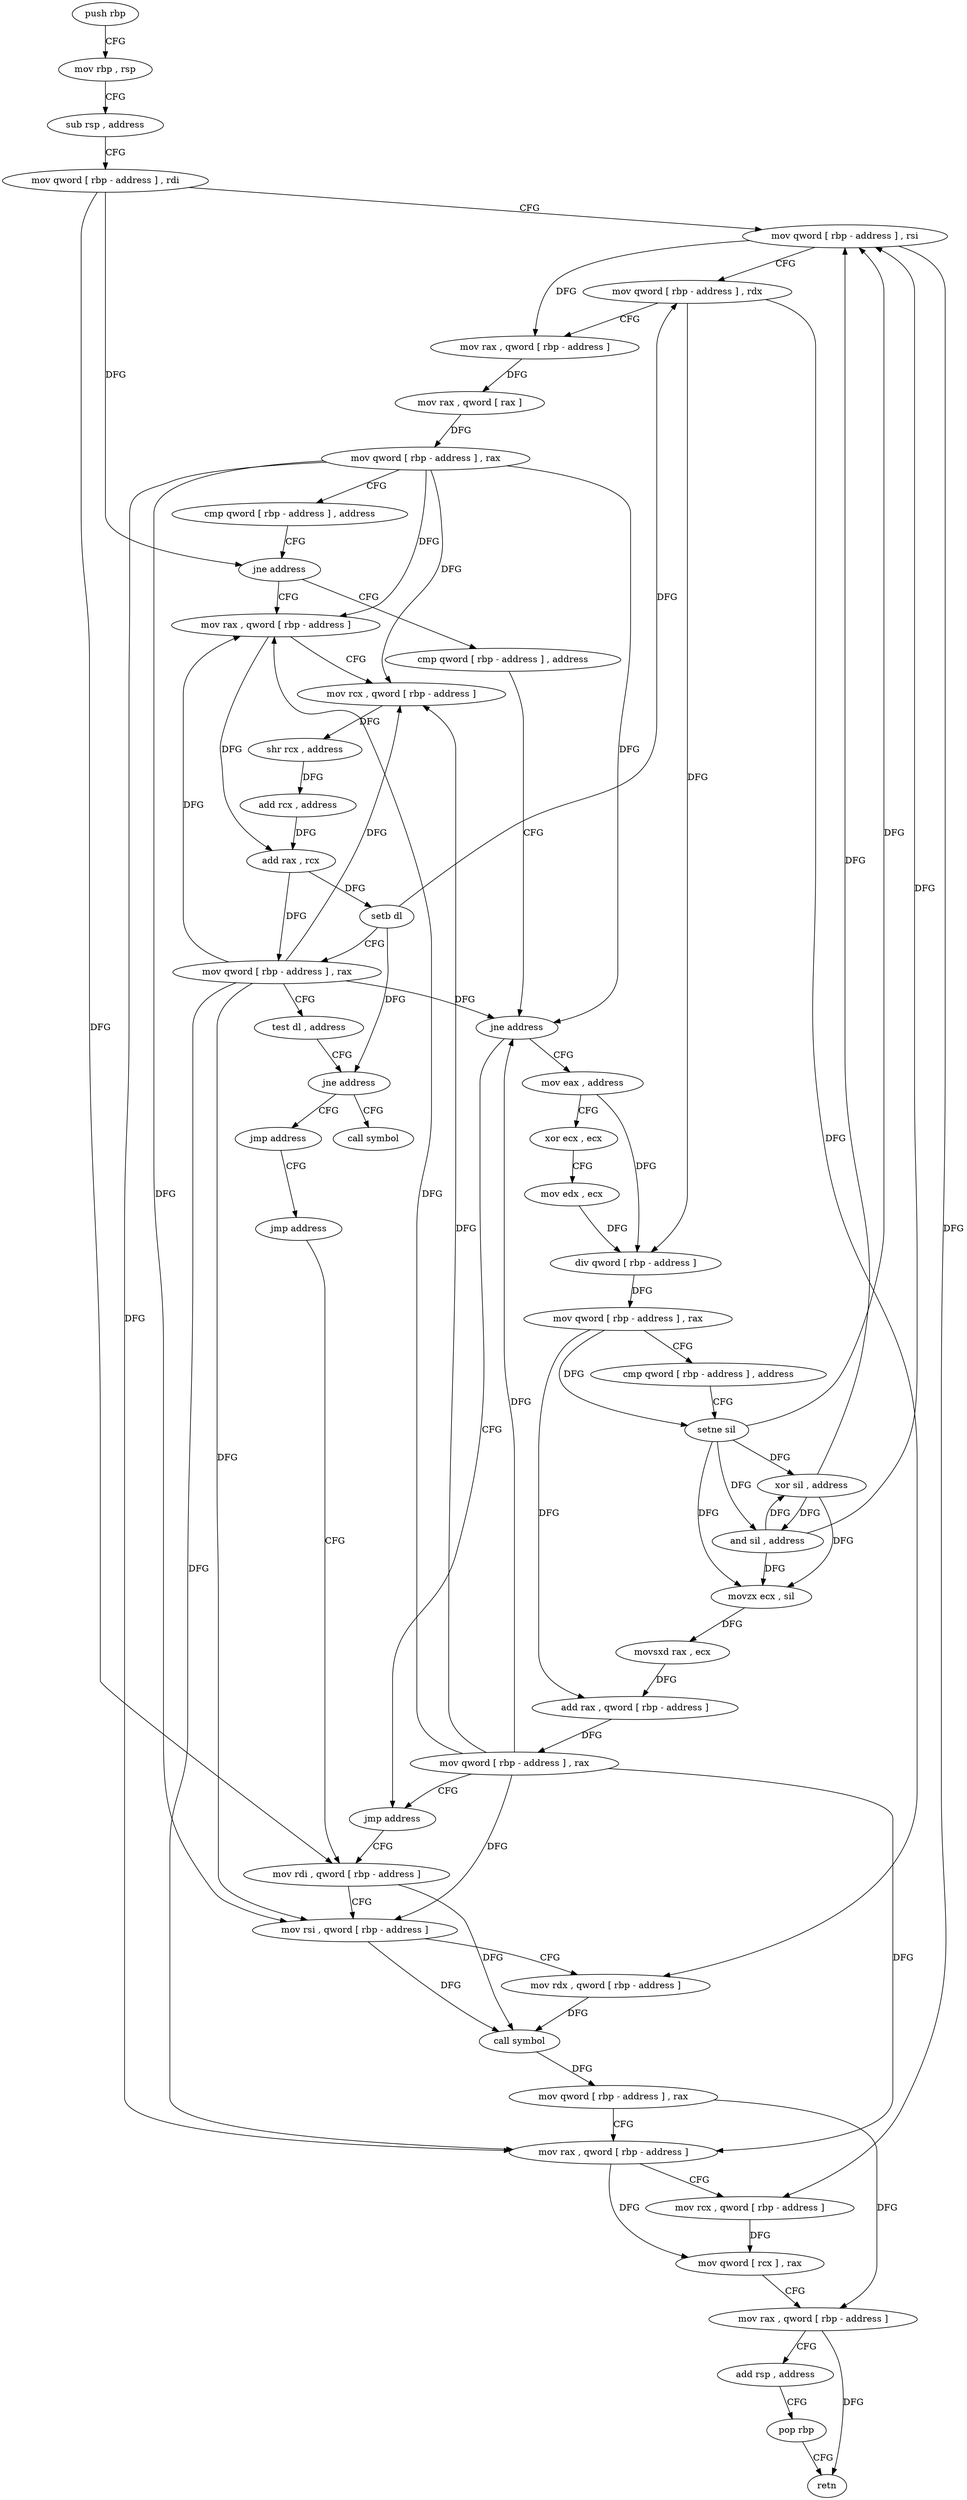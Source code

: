 digraph "func" {
"4226272" [label = "push rbp" ]
"4226273" [label = "mov rbp , rsp" ]
"4226276" [label = "sub rsp , address" ]
"4226280" [label = "mov qword [ rbp - address ] , rdi" ]
"4226284" [label = "mov qword [ rbp - address ] , rsi" ]
"4226288" [label = "mov qword [ rbp - address ] , rdx" ]
"4226292" [label = "mov rax , qword [ rbp - address ]" ]
"4226296" [label = "mov rax , qword [ rax ]" ]
"4226299" [label = "mov qword [ rbp - address ] , rax" ]
"4226303" [label = "cmp qword [ rbp - address ] , address" ]
"4226308" [label = "jne address" ]
"4226379" [label = "mov rax , qword [ rbp - address ]" ]
"4226314" [label = "cmp qword [ rbp - address ] , address" ]
"4226383" [label = "mov rcx , qword [ rbp - address ]" ]
"4226387" [label = "shr rcx , address" ]
"4226391" [label = "add rcx , address" ]
"4226398" [label = "add rax , rcx" ]
"4226401" [label = "setb dl" ]
"4226404" [label = "mov qword [ rbp - address ] , rax" ]
"4226408" [label = "test dl , address" ]
"4226411" [label = "jne address" ]
"4226422" [label = "call symbol" ]
"4226417" [label = "jmp address" ]
"4226319" [label = "jne address" ]
"4226374" [label = "jmp address" ]
"4226325" [label = "mov eax , address" ]
"4226427" [label = "jmp address" ]
"4226432" [label = "mov rdi , qword [ rbp - address ]" ]
"4226330" [label = "xor ecx , ecx" ]
"4226332" [label = "mov edx , ecx" ]
"4226334" [label = "div qword [ rbp - address ]" ]
"4226338" [label = "mov qword [ rbp - address ] , rax" ]
"4226342" [label = "cmp qword [ rbp - address ] , address" ]
"4226347" [label = "setne sil" ]
"4226351" [label = "xor sil , address" ]
"4226355" [label = "and sil , address" ]
"4226359" [label = "movzx ecx , sil" ]
"4226363" [label = "movsxd rax , ecx" ]
"4226366" [label = "add rax , qword [ rbp - address ]" ]
"4226370" [label = "mov qword [ rbp - address ] , rax" ]
"4226436" [label = "mov rsi , qword [ rbp - address ]" ]
"4226440" [label = "mov rdx , qword [ rbp - address ]" ]
"4226444" [label = "call symbol" ]
"4226449" [label = "mov qword [ rbp - address ] , rax" ]
"4226453" [label = "mov rax , qword [ rbp - address ]" ]
"4226457" [label = "mov rcx , qword [ rbp - address ]" ]
"4226461" [label = "mov qword [ rcx ] , rax" ]
"4226464" [label = "mov rax , qword [ rbp - address ]" ]
"4226468" [label = "add rsp , address" ]
"4226472" [label = "pop rbp" ]
"4226473" [label = "retn" ]
"4226272" -> "4226273" [ label = "CFG" ]
"4226273" -> "4226276" [ label = "CFG" ]
"4226276" -> "4226280" [ label = "CFG" ]
"4226280" -> "4226284" [ label = "CFG" ]
"4226280" -> "4226308" [ label = "DFG" ]
"4226280" -> "4226432" [ label = "DFG" ]
"4226284" -> "4226288" [ label = "CFG" ]
"4226284" -> "4226292" [ label = "DFG" ]
"4226284" -> "4226457" [ label = "DFG" ]
"4226288" -> "4226292" [ label = "CFG" ]
"4226288" -> "4226334" [ label = "DFG" ]
"4226288" -> "4226440" [ label = "DFG" ]
"4226292" -> "4226296" [ label = "DFG" ]
"4226296" -> "4226299" [ label = "DFG" ]
"4226299" -> "4226303" [ label = "CFG" ]
"4226299" -> "4226379" [ label = "DFG" ]
"4226299" -> "4226383" [ label = "DFG" ]
"4226299" -> "4226319" [ label = "DFG" ]
"4226299" -> "4226436" [ label = "DFG" ]
"4226299" -> "4226453" [ label = "DFG" ]
"4226303" -> "4226308" [ label = "CFG" ]
"4226308" -> "4226379" [ label = "CFG" ]
"4226308" -> "4226314" [ label = "CFG" ]
"4226379" -> "4226383" [ label = "CFG" ]
"4226379" -> "4226398" [ label = "DFG" ]
"4226314" -> "4226319" [ label = "CFG" ]
"4226383" -> "4226387" [ label = "DFG" ]
"4226387" -> "4226391" [ label = "DFG" ]
"4226391" -> "4226398" [ label = "DFG" ]
"4226398" -> "4226401" [ label = "DFG" ]
"4226398" -> "4226404" [ label = "DFG" ]
"4226401" -> "4226404" [ label = "CFG" ]
"4226401" -> "4226288" [ label = "DFG" ]
"4226401" -> "4226411" [ label = "DFG" ]
"4226404" -> "4226408" [ label = "CFG" ]
"4226404" -> "4226379" [ label = "DFG" ]
"4226404" -> "4226383" [ label = "DFG" ]
"4226404" -> "4226319" [ label = "DFG" ]
"4226404" -> "4226436" [ label = "DFG" ]
"4226404" -> "4226453" [ label = "DFG" ]
"4226408" -> "4226411" [ label = "CFG" ]
"4226411" -> "4226422" [ label = "CFG" ]
"4226411" -> "4226417" [ label = "CFG" ]
"4226417" -> "4226427" [ label = "CFG" ]
"4226319" -> "4226374" [ label = "CFG" ]
"4226319" -> "4226325" [ label = "CFG" ]
"4226374" -> "4226432" [ label = "CFG" ]
"4226325" -> "4226330" [ label = "CFG" ]
"4226325" -> "4226334" [ label = "DFG" ]
"4226427" -> "4226432" [ label = "CFG" ]
"4226432" -> "4226436" [ label = "CFG" ]
"4226432" -> "4226444" [ label = "DFG" ]
"4226330" -> "4226332" [ label = "CFG" ]
"4226332" -> "4226334" [ label = "DFG" ]
"4226334" -> "4226338" [ label = "DFG" ]
"4226338" -> "4226342" [ label = "CFG" ]
"4226338" -> "4226347" [ label = "DFG" ]
"4226338" -> "4226366" [ label = "DFG" ]
"4226342" -> "4226347" [ label = "CFG" ]
"4226347" -> "4226351" [ label = "DFG" ]
"4226347" -> "4226284" [ label = "DFG" ]
"4226347" -> "4226355" [ label = "DFG" ]
"4226347" -> "4226359" [ label = "DFG" ]
"4226351" -> "4226355" [ label = "DFG" ]
"4226351" -> "4226284" [ label = "DFG" ]
"4226351" -> "4226359" [ label = "DFG" ]
"4226355" -> "4226359" [ label = "DFG" ]
"4226355" -> "4226284" [ label = "DFG" ]
"4226355" -> "4226351" [ label = "DFG" ]
"4226359" -> "4226363" [ label = "DFG" ]
"4226363" -> "4226366" [ label = "DFG" ]
"4226366" -> "4226370" [ label = "DFG" ]
"4226370" -> "4226374" [ label = "CFG" ]
"4226370" -> "4226379" [ label = "DFG" ]
"4226370" -> "4226383" [ label = "DFG" ]
"4226370" -> "4226319" [ label = "DFG" ]
"4226370" -> "4226436" [ label = "DFG" ]
"4226370" -> "4226453" [ label = "DFG" ]
"4226436" -> "4226440" [ label = "CFG" ]
"4226436" -> "4226444" [ label = "DFG" ]
"4226440" -> "4226444" [ label = "DFG" ]
"4226444" -> "4226449" [ label = "DFG" ]
"4226449" -> "4226453" [ label = "CFG" ]
"4226449" -> "4226464" [ label = "DFG" ]
"4226453" -> "4226457" [ label = "CFG" ]
"4226453" -> "4226461" [ label = "DFG" ]
"4226457" -> "4226461" [ label = "DFG" ]
"4226461" -> "4226464" [ label = "CFG" ]
"4226464" -> "4226468" [ label = "CFG" ]
"4226464" -> "4226473" [ label = "DFG" ]
"4226468" -> "4226472" [ label = "CFG" ]
"4226472" -> "4226473" [ label = "CFG" ]
}

